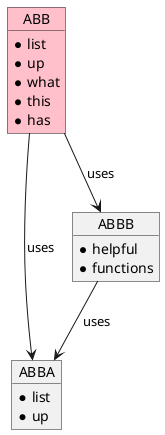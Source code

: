 @startuml Dependency_ABB
' Image can be obtained from
' https://www.plantuml.com/plantuml/uml/SyfFKj2rKt3CoKnELR1Io4ZDoSa70000

' Write all modules here
object ABB #Pink {
    * list
    * up
    * what
    * this
    * has
}

object ABBA {
    * list
    * up
}

object ABBB {
    * helpful
    * functions
}

' Write all dependencies here
' X --> Y means X depends on Y
ABBB --> ABBA : uses
ABB --> ABBB : uses
ABB --> ABBA : uses

@enduml
